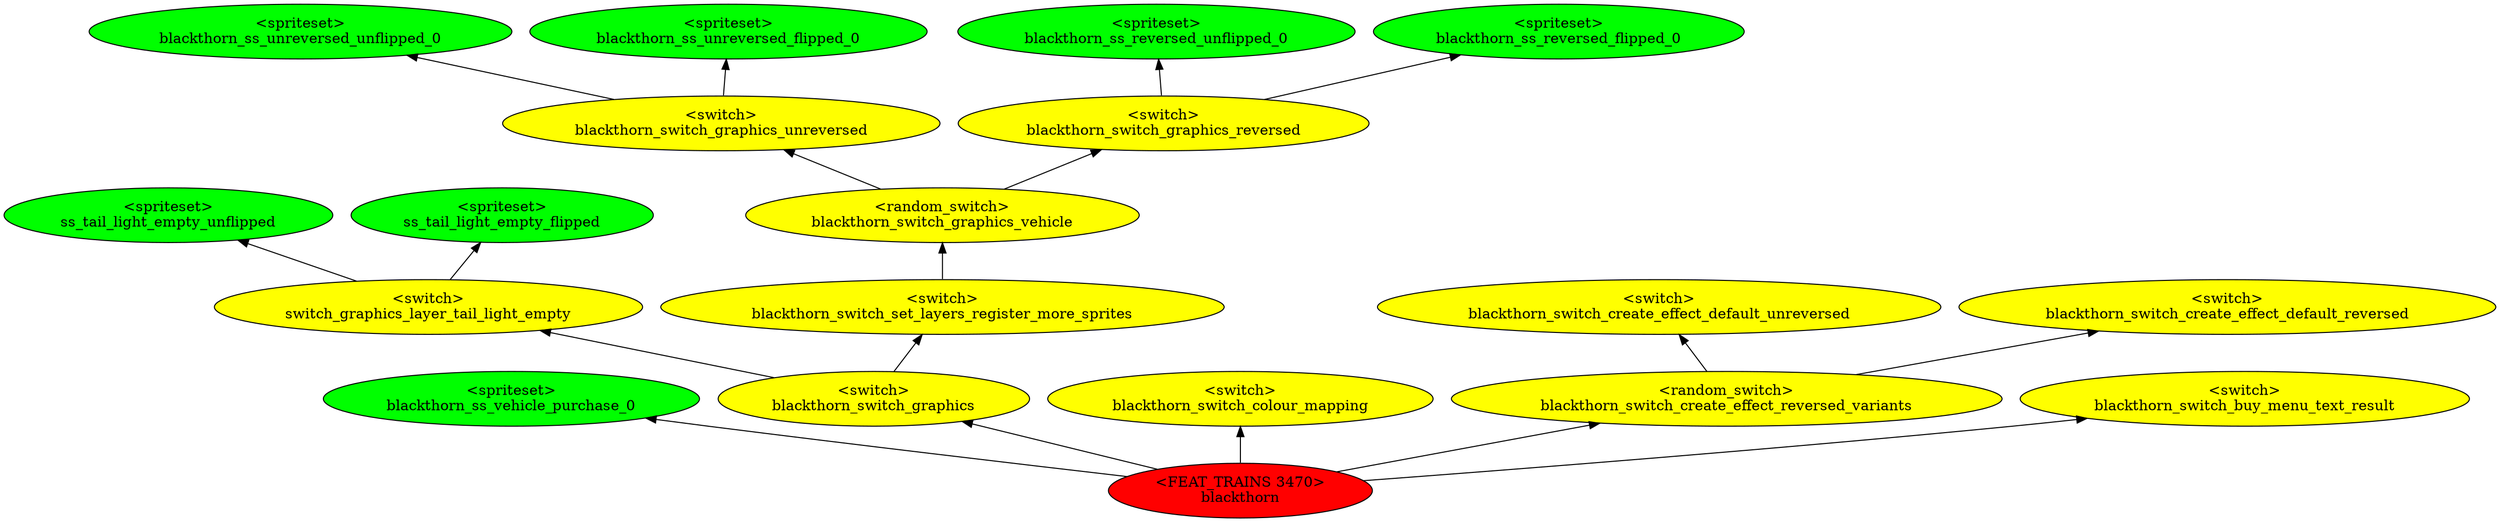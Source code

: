 digraph {
rankdir="BT"
ss_tail_light_empty_unflipped [fillcolor=green style="filled" label="<spriteset>\nss_tail_light_empty_unflipped"]
ss_tail_light_empty_flipped [fillcolor=green style="filled" label="<spriteset>\nss_tail_light_empty_flipped"]
switch_graphics_layer_tail_light_empty [fillcolor=yellow style="filled" label="<switch>\nswitch_graphics_layer_tail_light_empty"]
blackthorn_ss_unreversed_unflipped_0 [fillcolor=green style="filled" label="<spriteset>\nblackthorn_ss_unreversed_unflipped_0"]
blackthorn_ss_unreversed_flipped_0 [fillcolor=green style="filled" label="<spriteset>\nblackthorn_ss_unreversed_flipped_0"]
blackthorn_switch_graphics_unreversed [fillcolor=yellow style="filled" label="<switch>\nblackthorn_switch_graphics_unreversed"]
blackthorn_ss_reversed_unflipped_0 [fillcolor=green style="filled" label="<spriteset>\nblackthorn_ss_reversed_unflipped_0"]
blackthorn_ss_reversed_flipped_0 [fillcolor=green style="filled" label="<spriteset>\nblackthorn_ss_reversed_flipped_0"]
blackthorn_switch_graphics_reversed [fillcolor=yellow style="filled" label="<switch>\nblackthorn_switch_graphics_reversed"]
blackthorn_switch_graphics_vehicle [fillcolor=yellow style="filled" label="<random_switch>\nblackthorn_switch_graphics_vehicle"]
blackthorn_ss_vehicle_purchase_0 [fillcolor=green style="filled" label="<spriteset>\nblackthorn_ss_vehicle_purchase_0"]
blackthorn_switch_set_layers_register_more_sprites [fillcolor=yellow style="filled" label="<switch>\nblackthorn_switch_set_layers_register_more_sprites"]
blackthorn_switch_graphics [fillcolor=yellow style="filled" label="<switch>\nblackthorn_switch_graphics"]
blackthorn_switch_colour_mapping [fillcolor=yellow style="filled" label="<switch>\nblackthorn_switch_colour_mapping"]
blackthorn_switch_create_effect_default_unreversed [fillcolor=yellow style="filled" label="<switch>\nblackthorn_switch_create_effect_default_unreversed"]
blackthorn_switch_create_effect_default_reversed [fillcolor=yellow style="filled" label="<switch>\nblackthorn_switch_create_effect_default_reversed"]
blackthorn_switch_create_effect_reversed_variants [fillcolor=yellow style="filled" label="<random_switch>\nblackthorn_switch_create_effect_reversed_variants"]
blackthorn_switch_buy_menu_text_result [fillcolor=yellow style="filled" label="<switch>\nblackthorn_switch_buy_menu_text_result"]
blackthorn [fillcolor=red style="filled" label="<FEAT_TRAINS 3470>\nblackthorn"]
blackthorn->blackthorn_ss_vehicle_purchase_0
blackthorn_switch_graphics->blackthorn_switch_set_layers_register_more_sprites
blackthorn_switch_create_effect_reversed_variants->blackthorn_switch_create_effect_default_reversed
switch_graphics_layer_tail_light_empty->ss_tail_light_empty_flipped
blackthorn_switch_graphics_vehicle->blackthorn_switch_graphics_reversed
blackthorn->blackthorn_switch_graphics
blackthorn->blackthorn_switch_buy_menu_text_result
blackthorn_switch_graphics_unreversed->blackthorn_ss_unreversed_flipped_0
blackthorn_switch_graphics_reversed->blackthorn_ss_reversed_flipped_0
blackthorn->blackthorn_switch_create_effect_reversed_variants
blackthorn->blackthorn_switch_colour_mapping
blackthorn_switch_create_effect_reversed_variants->blackthorn_switch_create_effect_default_unreversed
blackthorn_switch_graphics_reversed->blackthorn_ss_reversed_unflipped_0
blackthorn_switch_graphics_unreversed->blackthorn_ss_unreversed_unflipped_0
switch_graphics_layer_tail_light_empty->ss_tail_light_empty_unflipped
blackthorn_switch_set_layers_register_more_sprites->blackthorn_switch_graphics_vehicle
blackthorn_switch_graphics_vehicle->blackthorn_switch_graphics_unreversed
blackthorn_switch_graphics->switch_graphics_layer_tail_light_empty
}
